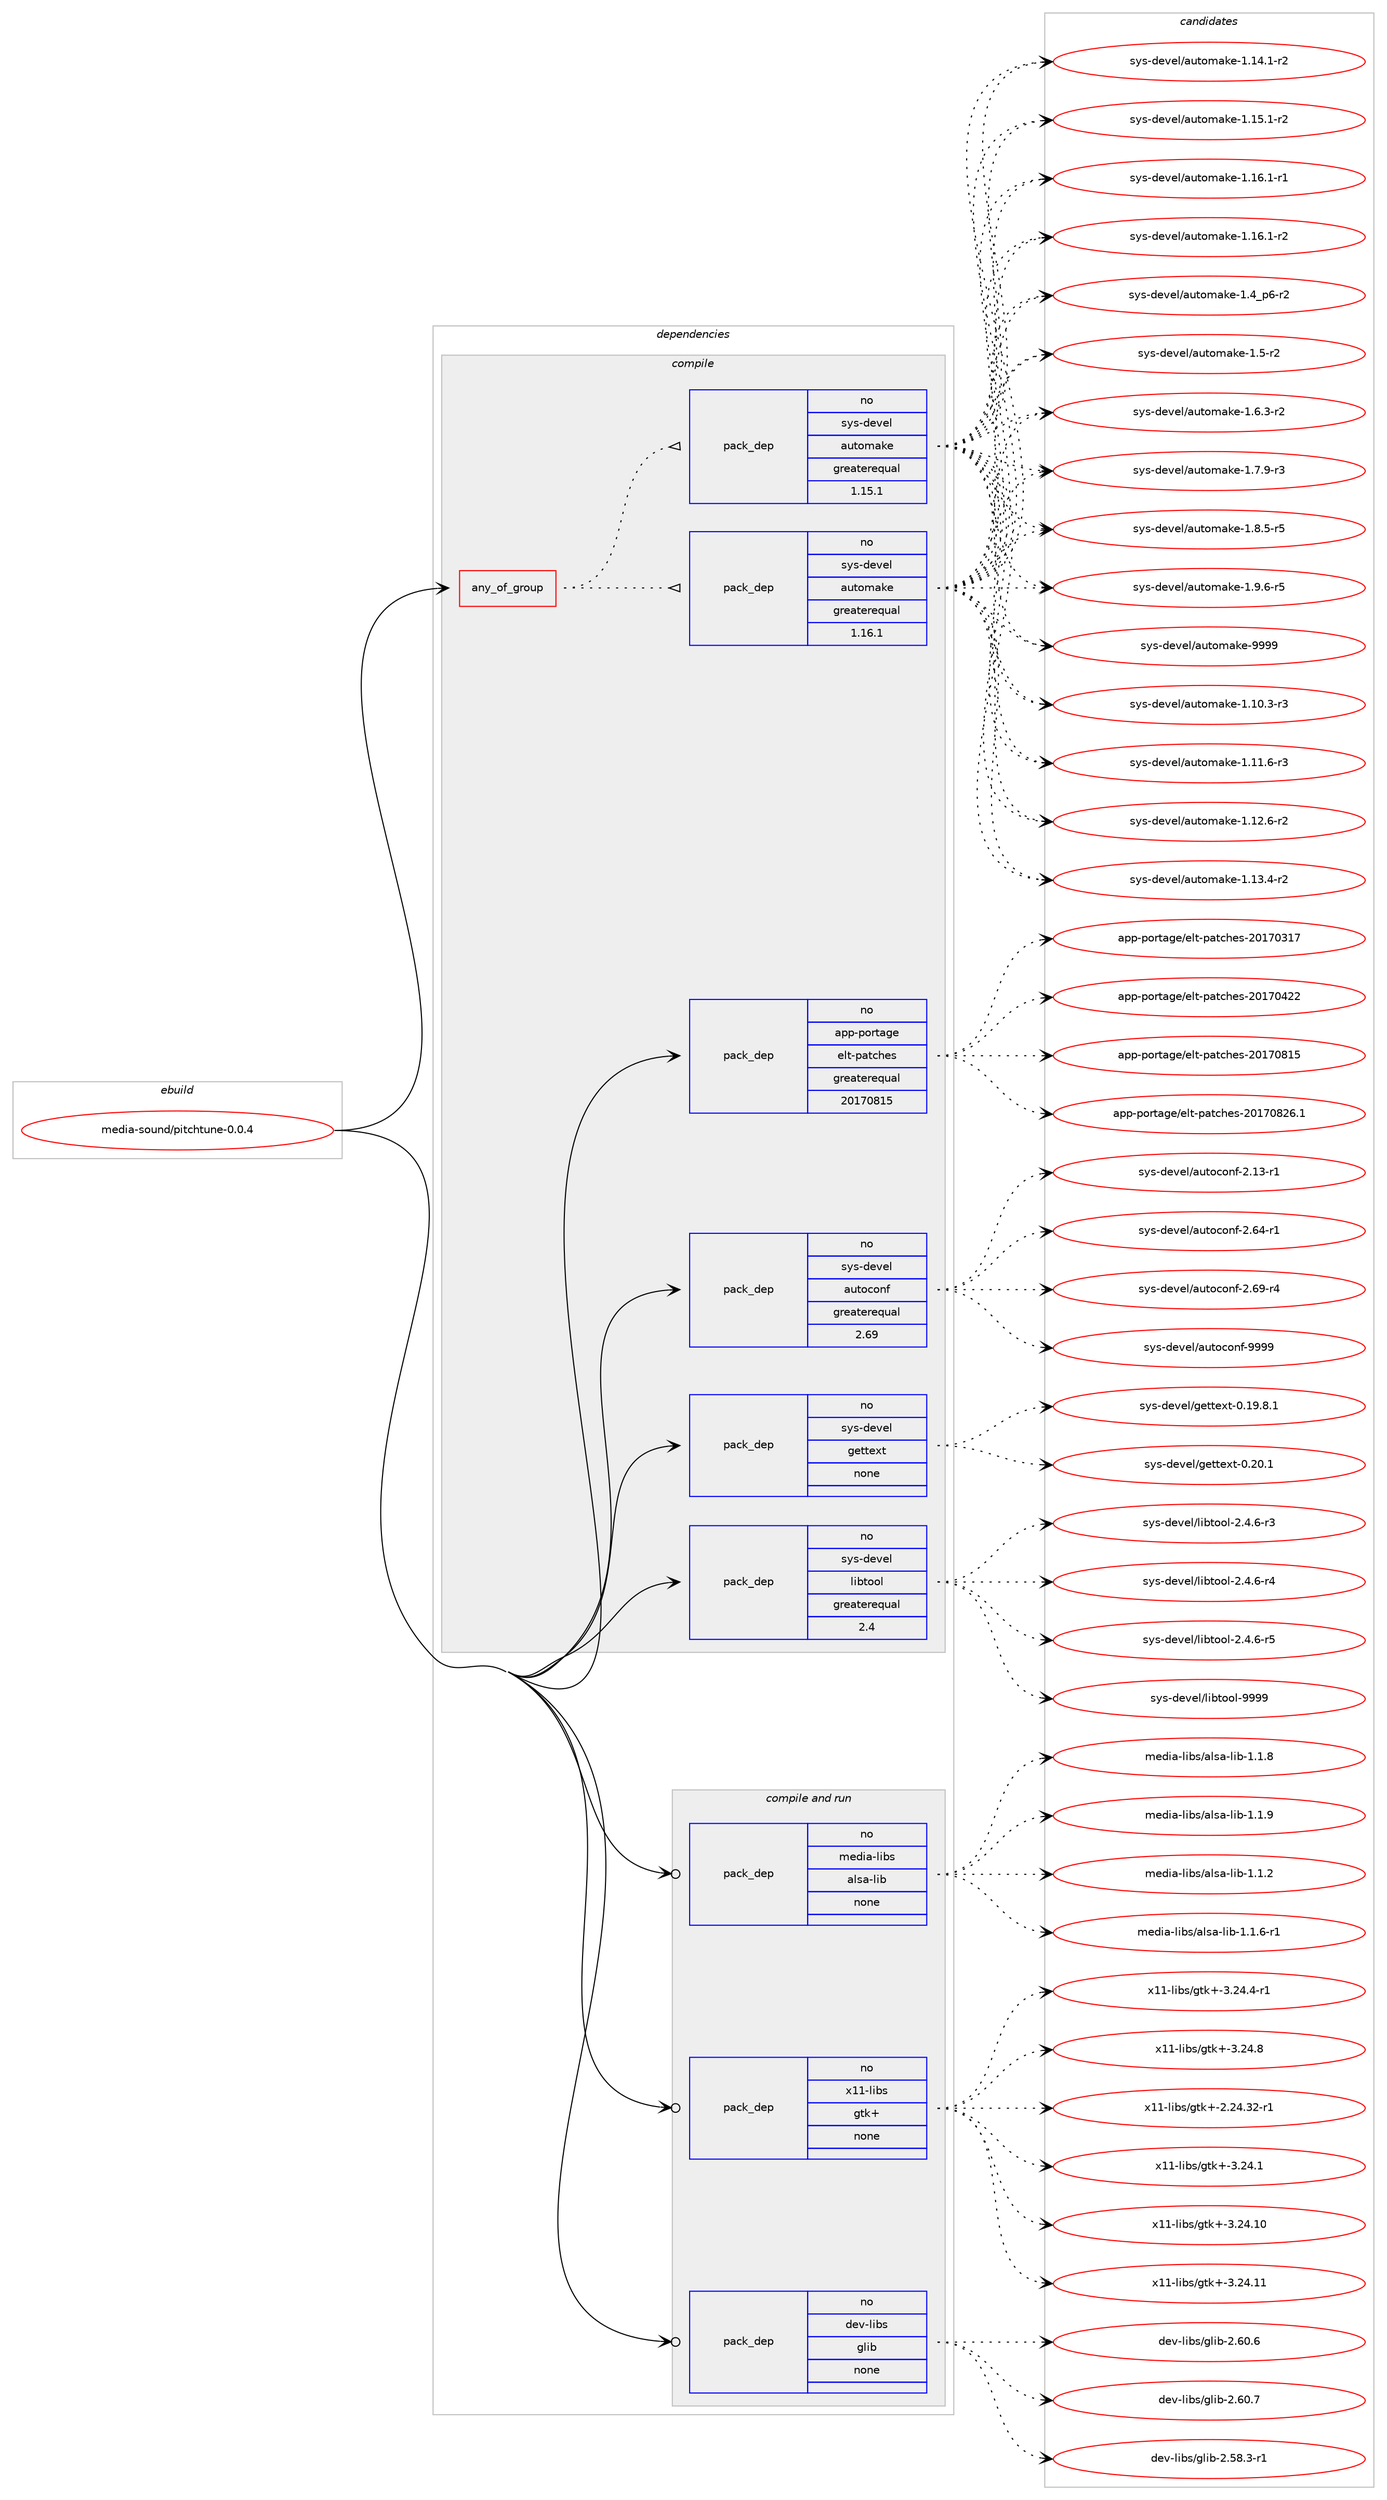 digraph prolog {

# *************
# Graph options
# *************

newrank=true;
concentrate=true;
compound=true;
graph [rankdir=LR,fontname=Helvetica,fontsize=10,ranksep=1.5];#, ranksep=2.5, nodesep=0.2];
edge  [arrowhead=vee];
node  [fontname=Helvetica,fontsize=10];

# **********
# The ebuild
# **********

subgraph cluster_leftcol {
color=gray;
rank=same;
label=<<i>ebuild</i>>;
id [label="media-sound/pitchtune-0.0.4", color=red, width=4, href="../media-sound/pitchtune-0.0.4.svg"];
}

# ****************
# The dependencies
# ****************

subgraph cluster_midcol {
color=gray;
label=<<i>dependencies</i>>;
subgraph cluster_compile {
fillcolor="#eeeeee";
style=filled;
label=<<i>compile</i>>;
subgraph any13567 {
dependency801901 [label=<<TABLE BORDER="0" CELLBORDER="1" CELLSPACING="0" CELLPADDING="4"><TR><TD CELLPADDING="10">any_of_group</TD></TR></TABLE>>, shape=none, color=red];subgraph pack593186 {
dependency801902 [label=<<TABLE BORDER="0" CELLBORDER="1" CELLSPACING="0" CELLPADDING="4" WIDTH="220"><TR><TD ROWSPAN="6" CELLPADDING="30">pack_dep</TD></TR><TR><TD WIDTH="110">no</TD></TR><TR><TD>sys-devel</TD></TR><TR><TD>automake</TD></TR><TR><TD>greaterequal</TD></TR><TR><TD>1.16.1</TD></TR></TABLE>>, shape=none, color=blue];
}
dependency801901:e -> dependency801902:w [weight=20,style="dotted",arrowhead="oinv"];
subgraph pack593187 {
dependency801903 [label=<<TABLE BORDER="0" CELLBORDER="1" CELLSPACING="0" CELLPADDING="4" WIDTH="220"><TR><TD ROWSPAN="6" CELLPADDING="30">pack_dep</TD></TR><TR><TD WIDTH="110">no</TD></TR><TR><TD>sys-devel</TD></TR><TR><TD>automake</TD></TR><TR><TD>greaterequal</TD></TR><TR><TD>1.15.1</TD></TR></TABLE>>, shape=none, color=blue];
}
dependency801901:e -> dependency801903:w [weight=20,style="dotted",arrowhead="oinv"];
}
id:e -> dependency801901:w [weight=20,style="solid",arrowhead="vee"];
subgraph pack593188 {
dependency801904 [label=<<TABLE BORDER="0" CELLBORDER="1" CELLSPACING="0" CELLPADDING="4" WIDTH="220"><TR><TD ROWSPAN="6" CELLPADDING="30">pack_dep</TD></TR><TR><TD WIDTH="110">no</TD></TR><TR><TD>app-portage</TD></TR><TR><TD>elt-patches</TD></TR><TR><TD>greaterequal</TD></TR><TR><TD>20170815</TD></TR></TABLE>>, shape=none, color=blue];
}
id:e -> dependency801904:w [weight=20,style="solid",arrowhead="vee"];
subgraph pack593189 {
dependency801905 [label=<<TABLE BORDER="0" CELLBORDER="1" CELLSPACING="0" CELLPADDING="4" WIDTH="220"><TR><TD ROWSPAN="6" CELLPADDING="30">pack_dep</TD></TR><TR><TD WIDTH="110">no</TD></TR><TR><TD>sys-devel</TD></TR><TR><TD>autoconf</TD></TR><TR><TD>greaterequal</TD></TR><TR><TD>2.69</TD></TR></TABLE>>, shape=none, color=blue];
}
id:e -> dependency801905:w [weight=20,style="solid",arrowhead="vee"];
subgraph pack593190 {
dependency801906 [label=<<TABLE BORDER="0" CELLBORDER="1" CELLSPACING="0" CELLPADDING="4" WIDTH="220"><TR><TD ROWSPAN="6" CELLPADDING="30">pack_dep</TD></TR><TR><TD WIDTH="110">no</TD></TR><TR><TD>sys-devel</TD></TR><TR><TD>gettext</TD></TR><TR><TD>none</TD></TR><TR><TD></TD></TR></TABLE>>, shape=none, color=blue];
}
id:e -> dependency801906:w [weight=20,style="solid",arrowhead="vee"];
subgraph pack593191 {
dependency801907 [label=<<TABLE BORDER="0" CELLBORDER="1" CELLSPACING="0" CELLPADDING="4" WIDTH="220"><TR><TD ROWSPAN="6" CELLPADDING="30">pack_dep</TD></TR><TR><TD WIDTH="110">no</TD></TR><TR><TD>sys-devel</TD></TR><TR><TD>libtool</TD></TR><TR><TD>greaterequal</TD></TR><TR><TD>2.4</TD></TR></TABLE>>, shape=none, color=blue];
}
id:e -> dependency801907:w [weight=20,style="solid",arrowhead="vee"];
}
subgraph cluster_compileandrun {
fillcolor="#eeeeee";
style=filled;
label=<<i>compile and run</i>>;
subgraph pack593192 {
dependency801908 [label=<<TABLE BORDER="0" CELLBORDER="1" CELLSPACING="0" CELLPADDING="4" WIDTH="220"><TR><TD ROWSPAN="6" CELLPADDING="30">pack_dep</TD></TR><TR><TD WIDTH="110">no</TD></TR><TR><TD>dev-libs</TD></TR><TR><TD>glib</TD></TR><TR><TD>none</TD></TR><TR><TD></TD></TR></TABLE>>, shape=none, color=blue];
}
id:e -> dependency801908:w [weight=20,style="solid",arrowhead="odotvee"];
subgraph pack593193 {
dependency801909 [label=<<TABLE BORDER="0" CELLBORDER="1" CELLSPACING="0" CELLPADDING="4" WIDTH="220"><TR><TD ROWSPAN="6" CELLPADDING="30">pack_dep</TD></TR><TR><TD WIDTH="110">no</TD></TR><TR><TD>media-libs</TD></TR><TR><TD>alsa-lib</TD></TR><TR><TD>none</TD></TR><TR><TD></TD></TR></TABLE>>, shape=none, color=blue];
}
id:e -> dependency801909:w [weight=20,style="solid",arrowhead="odotvee"];
subgraph pack593194 {
dependency801910 [label=<<TABLE BORDER="0" CELLBORDER="1" CELLSPACING="0" CELLPADDING="4" WIDTH="220"><TR><TD ROWSPAN="6" CELLPADDING="30">pack_dep</TD></TR><TR><TD WIDTH="110">no</TD></TR><TR><TD>x11-libs</TD></TR><TR><TD>gtk+</TD></TR><TR><TD>none</TD></TR><TR><TD></TD></TR></TABLE>>, shape=none, color=blue];
}
id:e -> dependency801910:w [weight=20,style="solid",arrowhead="odotvee"];
}
subgraph cluster_run {
fillcolor="#eeeeee";
style=filled;
label=<<i>run</i>>;
}
}

# **************
# The candidates
# **************

subgraph cluster_choices {
rank=same;
color=gray;
label=<<i>candidates</i>>;

subgraph choice593186 {
color=black;
nodesep=1;
choice11512111545100101118101108479711711611110997107101454946494846514511451 [label="sys-devel/automake-1.10.3-r3", color=red, width=4,href="../sys-devel/automake-1.10.3-r3.svg"];
choice11512111545100101118101108479711711611110997107101454946494946544511451 [label="sys-devel/automake-1.11.6-r3", color=red, width=4,href="../sys-devel/automake-1.11.6-r3.svg"];
choice11512111545100101118101108479711711611110997107101454946495046544511450 [label="sys-devel/automake-1.12.6-r2", color=red, width=4,href="../sys-devel/automake-1.12.6-r2.svg"];
choice11512111545100101118101108479711711611110997107101454946495146524511450 [label="sys-devel/automake-1.13.4-r2", color=red, width=4,href="../sys-devel/automake-1.13.4-r2.svg"];
choice11512111545100101118101108479711711611110997107101454946495246494511450 [label="sys-devel/automake-1.14.1-r2", color=red, width=4,href="../sys-devel/automake-1.14.1-r2.svg"];
choice11512111545100101118101108479711711611110997107101454946495346494511450 [label="sys-devel/automake-1.15.1-r2", color=red, width=4,href="../sys-devel/automake-1.15.1-r2.svg"];
choice11512111545100101118101108479711711611110997107101454946495446494511449 [label="sys-devel/automake-1.16.1-r1", color=red, width=4,href="../sys-devel/automake-1.16.1-r1.svg"];
choice11512111545100101118101108479711711611110997107101454946495446494511450 [label="sys-devel/automake-1.16.1-r2", color=red, width=4,href="../sys-devel/automake-1.16.1-r2.svg"];
choice115121115451001011181011084797117116111109971071014549465295112544511450 [label="sys-devel/automake-1.4_p6-r2", color=red, width=4,href="../sys-devel/automake-1.4_p6-r2.svg"];
choice11512111545100101118101108479711711611110997107101454946534511450 [label="sys-devel/automake-1.5-r2", color=red, width=4,href="../sys-devel/automake-1.5-r2.svg"];
choice115121115451001011181011084797117116111109971071014549465446514511450 [label="sys-devel/automake-1.6.3-r2", color=red, width=4,href="../sys-devel/automake-1.6.3-r2.svg"];
choice115121115451001011181011084797117116111109971071014549465546574511451 [label="sys-devel/automake-1.7.9-r3", color=red, width=4,href="../sys-devel/automake-1.7.9-r3.svg"];
choice115121115451001011181011084797117116111109971071014549465646534511453 [label="sys-devel/automake-1.8.5-r5", color=red, width=4,href="../sys-devel/automake-1.8.5-r5.svg"];
choice115121115451001011181011084797117116111109971071014549465746544511453 [label="sys-devel/automake-1.9.6-r5", color=red, width=4,href="../sys-devel/automake-1.9.6-r5.svg"];
choice115121115451001011181011084797117116111109971071014557575757 [label="sys-devel/automake-9999", color=red, width=4,href="../sys-devel/automake-9999.svg"];
dependency801902:e -> choice11512111545100101118101108479711711611110997107101454946494846514511451:w [style=dotted,weight="100"];
dependency801902:e -> choice11512111545100101118101108479711711611110997107101454946494946544511451:w [style=dotted,weight="100"];
dependency801902:e -> choice11512111545100101118101108479711711611110997107101454946495046544511450:w [style=dotted,weight="100"];
dependency801902:e -> choice11512111545100101118101108479711711611110997107101454946495146524511450:w [style=dotted,weight="100"];
dependency801902:e -> choice11512111545100101118101108479711711611110997107101454946495246494511450:w [style=dotted,weight="100"];
dependency801902:e -> choice11512111545100101118101108479711711611110997107101454946495346494511450:w [style=dotted,weight="100"];
dependency801902:e -> choice11512111545100101118101108479711711611110997107101454946495446494511449:w [style=dotted,weight="100"];
dependency801902:e -> choice11512111545100101118101108479711711611110997107101454946495446494511450:w [style=dotted,weight="100"];
dependency801902:e -> choice115121115451001011181011084797117116111109971071014549465295112544511450:w [style=dotted,weight="100"];
dependency801902:e -> choice11512111545100101118101108479711711611110997107101454946534511450:w [style=dotted,weight="100"];
dependency801902:e -> choice115121115451001011181011084797117116111109971071014549465446514511450:w [style=dotted,weight="100"];
dependency801902:e -> choice115121115451001011181011084797117116111109971071014549465546574511451:w [style=dotted,weight="100"];
dependency801902:e -> choice115121115451001011181011084797117116111109971071014549465646534511453:w [style=dotted,weight="100"];
dependency801902:e -> choice115121115451001011181011084797117116111109971071014549465746544511453:w [style=dotted,weight="100"];
dependency801902:e -> choice115121115451001011181011084797117116111109971071014557575757:w [style=dotted,weight="100"];
}
subgraph choice593187 {
color=black;
nodesep=1;
choice11512111545100101118101108479711711611110997107101454946494846514511451 [label="sys-devel/automake-1.10.3-r3", color=red, width=4,href="../sys-devel/automake-1.10.3-r3.svg"];
choice11512111545100101118101108479711711611110997107101454946494946544511451 [label="sys-devel/automake-1.11.6-r3", color=red, width=4,href="../sys-devel/automake-1.11.6-r3.svg"];
choice11512111545100101118101108479711711611110997107101454946495046544511450 [label="sys-devel/automake-1.12.6-r2", color=red, width=4,href="../sys-devel/automake-1.12.6-r2.svg"];
choice11512111545100101118101108479711711611110997107101454946495146524511450 [label="sys-devel/automake-1.13.4-r2", color=red, width=4,href="../sys-devel/automake-1.13.4-r2.svg"];
choice11512111545100101118101108479711711611110997107101454946495246494511450 [label="sys-devel/automake-1.14.1-r2", color=red, width=4,href="../sys-devel/automake-1.14.1-r2.svg"];
choice11512111545100101118101108479711711611110997107101454946495346494511450 [label="sys-devel/automake-1.15.1-r2", color=red, width=4,href="../sys-devel/automake-1.15.1-r2.svg"];
choice11512111545100101118101108479711711611110997107101454946495446494511449 [label="sys-devel/automake-1.16.1-r1", color=red, width=4,href="../sys-devel/automake-1.16.1-r1.svg"];
choice11512111545100101118101108479711711611110997107101454946495446494511450 [label="sys-devel/automake-1.16.1-r2", color=red, width=4,href="../sys-devel/automake-1.16.1-r2.svg"];
choice115121115451001011181011084797117116111109971071014549465295112544511450 [label="sys-devel/automake-1.4_p6-r2", color=red, width=4,href="../sys-devel/automake-1.4_p6-r2.svg"];
choice11512111545100101118101108479711711611110997107101454946534511450 [label="sys-devel/automake-1.5-r2", color=red, width=4,href="../sys-devel/automake-1.5-r2.svg"];
choice115121115451001011181011084797117116111109971071014549465446514511450 [label="sys-devel/automake-1.6.3-r2", color=red, width=4,href="../sys-devel/automake-1.6.3-r2.svg"];
choice115121115451001011181011084797117116111109971071014549465546574511451 [label="sys-devel/automake-1.7.9-r3", color=red, width=4,href="../sys-devel/automake-1.7.9-r3.svg"];
choice115121115451001011181011084797117116111109971071014549465646534511453 [label="sys-devel/automake-1.8.5-r5", color=red, width=4,href="../sys-devel/automake-1.8.5-r5.svg"];
choice115121115451001011181011084797117116111109971071014549465746544511453 [label="sys-devel/automake-1.9.6-r5", color=red, width=4,href="../sys-devel/automake-1.9.6-r5.svg"];
choice115121115451001011181011084797117116111109971071014557575757 [label="sys-devel/automake-9999", color=red, width=4,href="../sys-devel/automake-9999.svg"];
dependency801903:e -> choice11512111545100101118101108479711711611110997107101454946494846514511451:w [style=dotted,weight="100"];
dependency801903:e -> choice11512111545100101118101108479711711611110997107101454946494946544511451:w [style=dotted,weight="100"];
dependency801903:e -> choice11512111545100101118101108479711711611110997107101454946495046544511450:w [style=dotted,weight="100"];
dependency801903:e -> choice11512111545100101118101108479711711611110997107101454946495146524511450:w [style=dotted,weight="100"];
dependency801903:e -> choice11512111545100101118101108479711711611110997107101454946495246494511450:w [style=dotted,weight="100"];
dependency801903:e -> choice11512111545100101118101108479711711611110997107101454946495346494511450:w [style=dotted,weight="100"];
dependency801903:e -> choice11512111545100101118101108479711711611110997107101454946495446494511449:w [style=dotted,weight="100"];
dependency801903:e -> choice11512111545100101118101108479711711611110997107101454946495446494511450:w [style=dotted,weight="100"];
dependency801903:e -> choice115121115451001011181011084797117116111109971071014549465295112544511450:w [style=dotted,weight="100"];
dependency801903:e -> choice11512111545100101118101108479711711611110997107101454946534511450:w [style=dotted,weight="100"];
dependency801903:e -> choice115121115451001011181011084797117116111109971071014549465446514511450:w [style=dotted,weight="100"];
dependency801903:e -> choice115121115451001011181011084797117116111109971071014549465546574511451:w [style=dotted,weight="100"];
dependency801903:e -> choice115121115451001011181011084797117116111109971071014549465646534511453:w [style=dotted,weight="100"];
dependency801903:e -> choice115121115451001011181011084797117116111109971071014549465746544511453:w [style=dotted,weight="100"];
dependency801903:e -> choice115121115451001011181011084797117116111109971071014557575757:w [style=dotted,weight="100"];
}
subgraph choice593188 {
color=black;
nodesep=1;
choice97112112451121111141169710310147101108116451129711699104101115455048495548514955 [label="app-portage/elt-patches-20170317", color=red, width=4,href="../app-portage/elt-patches-20170317.svg"];
choice97112112451121111141169710310147101108116451129711699104101115455048495548525050 [label="app-portage/elt-patches-20170422", color=red, width=4,href="../app-portage/elt-patches-20170422.svg"];
choice97112112451121111141169710310147101108116451129711699104101115455048495548564953 [label="app-portage/elt-patches-20170815", color=red, width=4,href="../app-portage/elt-patches-20170815.svg"];
choice971121124511211111411697103101471011081164511297116991041011154550484955485650544649 [label="app-portage/elt-patches-20170826.1", color=red, width=4,href="../app-portage/elt-patches-20170826.1.svg"];
dependency801904:e -> choice97112112451121111141169710310147101108116451129711699104101115455048495548514955:w [style=dotted,weight="100"];
dependency801904:e -> choice97112112451121111141169710310147101108116451129711699104101115455048495548525050:w [style=dotted,weight="100"];
dependency801904:e -> choice97112112451121111141169710310147101108116451129711699104101115455048495548564953:w [style=dotted,weight="100"];
dependency801904:e -> choice971121124511211111411697103101471011081164511297116991041011154550484955485650544649:w [style=dotted,weight="100"];
}
subgraph choice593189 {
color=black;
nodesep=1;
choice1151211154510010111810110847971171161119911111010245504649514511449 [label="sys-devel/autoconf-2.13-r1", color=red, width=4,href="../sys-devel/autoconf-2.13-r1.svg"];
choice1151211154510010111810110847971171161119911111010245504654524511449 [label="sys-devel/autoconf-2.64-r1", color=red, width=4,href="../sys-devel/autoconf-2.64-r1.svg"];
choice1151211154510010111810110847971171161119911111010245504654574511452 [label="sys-devel/autoconf-2.69-r4", color=red, width=4,href="../sys-devel/autoconf-2.69-r4.svg"];
choice115121115451001011181011084797117116111991111101024557575757 [label="sys-devel/autoconf-9999", color=red, width=4,href="../sys-devel/autoconf-9999.svg"];
dependency801905:e -> choice1151211154510010111810110847971171161119911111010245504649514511449:w [style=dotted,weight="100"];
dependency801905:e -> choice1151211154510010111810110847971171161119911111010245504654524511449:w [style=dotted,weight="100"];
dependency801905:e -> choice1151211154510010111810110847971171161119911111010245504654574511452:w [style=dotted,weight="100"];
dependency801905:e -> choice115121115451001011181011084797117116111991111101024557575757:w [style=dotted,weight="100"];
}
subgraph choice593190 {
color=black;
nodesep=1;
choice1151211154510010111810110847103101116116101120116454846495746564649 [label="sys-devel/gettext-0.19.8.1", color=red, width=4,href="../sys-devel/gettext-0.19.8.1.svg"];
choice115121115451001011181011084710310111611610112011645484650484649 [label="sys-devel/gettext-0.20.1", color=red, width=4,href="../sys-devel/gettext-0.20.1.svg"];
dependency801906:e -> choice1151211154510010111810110847103101116116101120116454846495746564649:w [style=dotted,weight="100"];
dependency801906:e -> choice115121115451001011181011084710310111611610112011645484650484649:w [style=dotted,weight="100"];
}
subgraph choice593191 {
color=black;
nodesep=1;
choice1151211154510010111810110847108105981161111111084550465246544511451 [label="sys-devel/libtool-2.4.6-r3", color=red, width=4,href="../sys-devel/libtool-2.4.6-r3.svg"];
choice1151211154510010111810110847108105981161111111084550465246544511452 [label="sys-devel/libtool-2.4.6-r4", color=red, width=4,href="../sys-devel/libtool-2.4.6-r4.svg"];
choice1151211154510010111810110847108105981161111111084550465246544511453 [label="sys-devel/libtool-2.4.6-r5", color=red, width=4,href="../sys-devel/libtool-2.4.6-r5.svg"];
choice1151211154510010111810110847108105981161111111084557575757 [label="sys-devel/libtool-9999", color=red, width=4,href="../sys-devel/libtool-9999.svg"];
dependency801907:e -> choice1151211154510010111810110847108105981161111111084550465246544511451:w [style=dotted,weight="100"];
dependency801907:e -> choice1151211154510010111810110847108105981161111111084550465246544511452:w [style=dotted,weight="100"];
dependency801907:e -> choice1151211154510010111810110847108105981161111111084550465246544511453:w [style=dotted,weight="100"];
dependency801907:e -> choice1151211154510010111810110847108105981161111111084557575757:w [style=dotted,weight="100"];
}
subgraph choice593192 {
color=black;
nodesep=1;
choice10010111845108105981154710310810598455046535646514511449 [label="dev-libs/glib-2.58.3-r1", color=red, width=4,href="../dev-libs/glib-2.58.3-r1.svg"];
choice1001011184510810598115471031081059845504654484654 [label="dev-libs/glib-2.60.6", color=red, width=4,href="../dev-libs/glib-2.60.6.svg"];
choice1001011184510810598115471031081059845504654484655 [label="dev-libs/glib-2.60.7", color=red, width=4,href="../dev-libs/glib-2.60.7.svg"];
dependency801908:e -> choice10010111845108105981154710310810598455046535646514511449:w [style=dotted,weight="100"];
dependency801908:e -> choice1001011184510810598115471031081059845504654484654:w [style=dotted,weight="100"];
dependency801908:e -> choice1001011184510810598115471031081059845504654484655:w [style=dotted,weight="100"];
}
subgraph choice593193 {
color=black;
nodesep=1;
choice1091011001059745108105981154797108115974510810598454946494650 [label="media-libs/alsa-lib-1.1.2", color=red, width=4,href="../media-libs/alsa-lib-1.1.2.svg"];
choice10910110010597451081059811547971081159745108105984549464946544511449 [label="media-libs/alsa-lib-1.1.6-r1", color=red, width=4,href="../media-libs/alsa-lib-1.1.6-r1.svg"];
choice1091011001059745108105981154797108115974510810598454946494656 [label="media-libs/alsa-lib-1.1.8", color=red, width=4,href="../media-libs/alsa-lib-1.1.8.svg"];
choice1091011001059745108105981154797108115974510810598454946494657 [label="media-libs/alsa-lib-1.1.9", color=red, width=4,href="../media-libs/alsa-lib-1.1.9.svg"];
dependency801909:e -> choice1091011001059745108105981154797108115974510810598454946494650:w [style=dotted,weight="100"];
dependency801909:e -> choice10910110010597451081059811547971081159745108105984549464946544511449:w [style=dotted,weight="100"];
dependency801909:e -> choice1091011001059745108105981154797108115974510810598454946494656:w [style=dotted,weight="100"];
dependency801909:e -> choice1091011001059745108105981154797108115974510810598454946494657:w [style=dotted,weight="100"];
}
subgraph choice593194 {
color=black;
nodesep=1;
choice12049494510810598115471031161074345504650524651504511449 [label="x11-libs/gtk+-2.24.32-r1", color=red, width=4,href="../x11-libs/gtk+-2.24.32-r1.svg"];
choice12049494510810598115471031161074345514650524649 [label="x11-libs/gtk+-3.24.1", color=red, width=4,href="../x11-libs/gtk+-3.24.1.svg"];
choice1204949451081059811547103116107434551465052464948 [label="x11-libs/gtk+-3.24.10", color=red, width=4,href="../x11-libs/gtk+-3.24.10.svg"];
choice1204949451081059811547103116107434551465052464949 [label="x11-libs/gtk+-3.24.11", color=red, width=4,href="../x11-libs/gtk+-3.24.11.svg"];
choice120494945108105981154710311610743455146505246524511449 [label="x11-libs/gtk+-3.24.4-r1", color=red, width=4,href="../x11-libs/gtk+-3.24.4-r1.svg"];
choice12049494510810598115471031161074345514650524656 [label="x11-libs/gtk+-3.24.8", color=red, width=4,href="../x11-libs/gtk+-3.24.8.svg"];
dependency801910:e -> choice12049494510810598115471031161074345504650524651504511449:w [style=dotted,weight="100"];
dependency801910:e -> choice12049494510810598115471031161074345514650524649:w [style=dotted,weight="100"];
dependency801910:e -> choice1204949451081059811547103116107434551465052464948:w [style=dotted,weight="100"];
dependency801910:e -> choice1204949451081059811547103116107434551465052464949:w [style=dotted,weight="100"];
dependency801910:e -> choice120494945108105981154710311610743455146505246524511449:w [style=dotted,weight="100"];
dependency801910:e -> choice12049494510810598115471031161074345514650524656:w [style=dotted,weight="100"];
}
}

}
